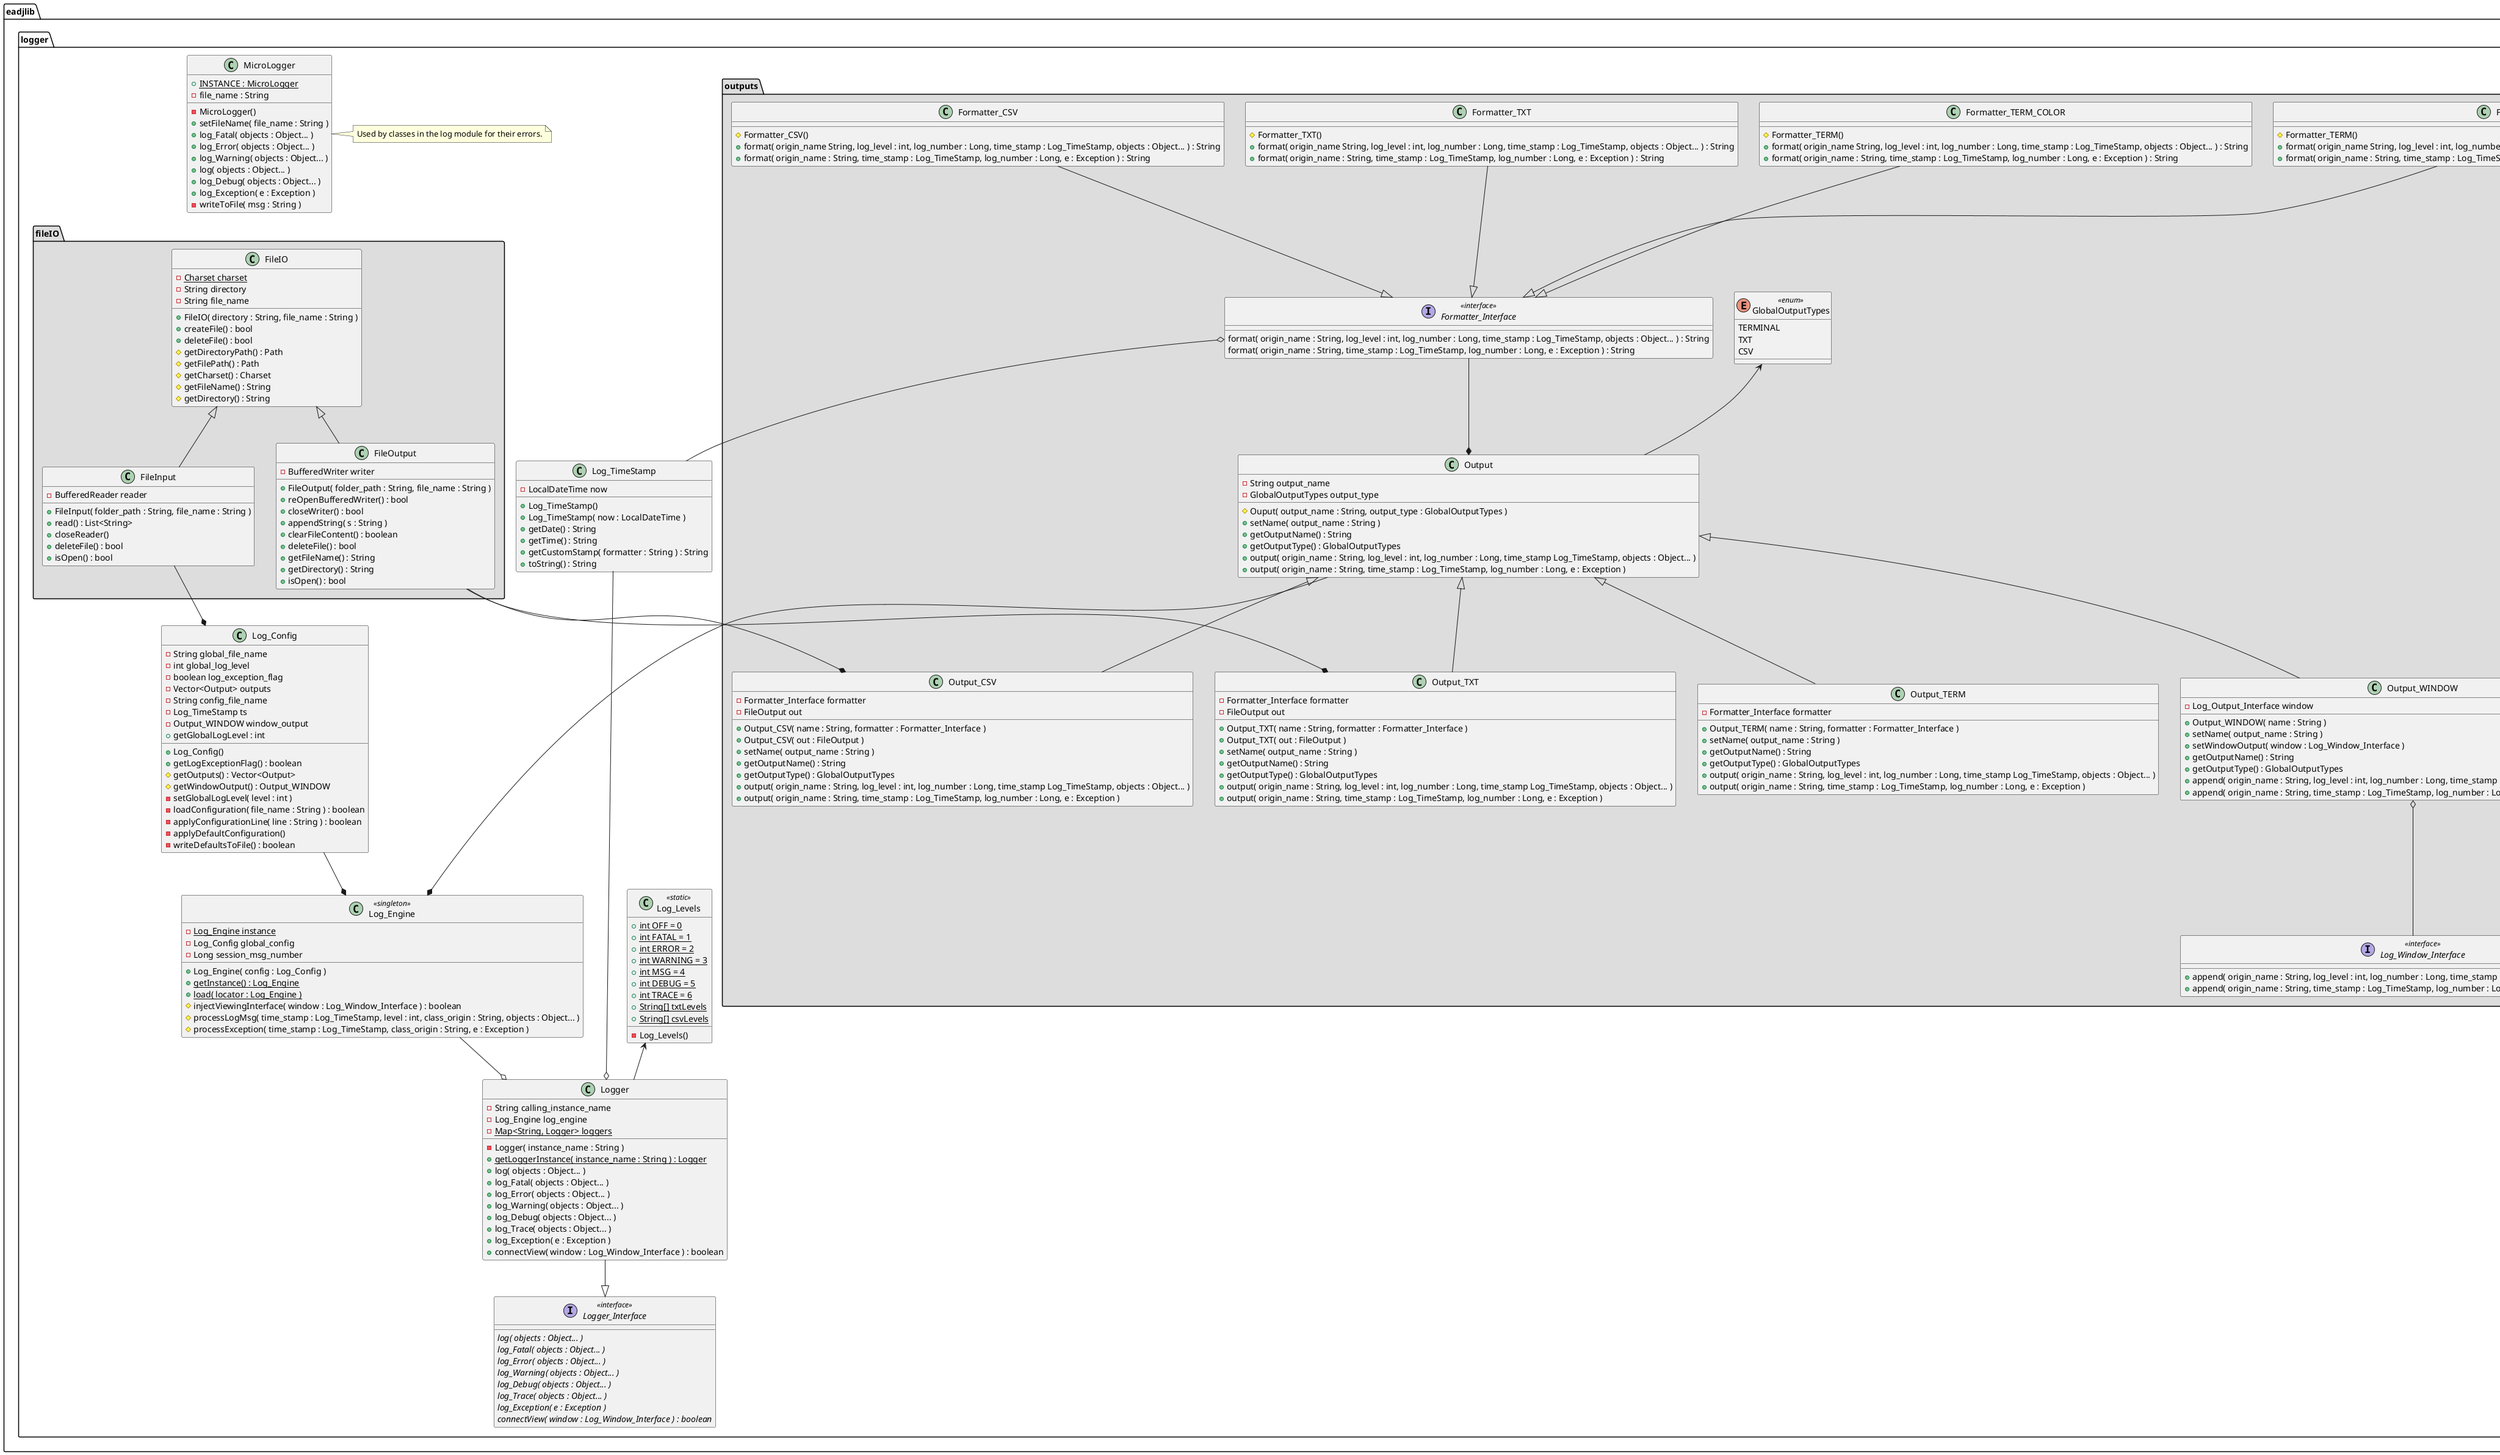 @startuml

package "eadjlib.logger" #FFFFFF {
	Logger --|> Logger_Interface
	Log_Levels <-- Logger
	Log_TimeStamp --o Logger
	Log_Engine --o Logger
	Log_Config --* Log_Engine
	
	interface Logger_Interface <<interface>> {
		{abstract} log( objects : Object... )
		{abstract} log_Fatal( objects : Object... )
		{abstract} log_Error( objects : Object... )
		{abstract} log_Warning( objects : Object... )
		{abstract} log_Debug( objects : Object... )
		{abstract} log_Trace( objects : Object... )
		{abstract} log_Exception( e : Exception )
		{abstract} connectView( window : Log_Window_Interface ) : boolean
	}

	class Logger {
		-String calling_instance_name
		-Log_Engine log_engine
		-{static} Map<String, Logger> loggers
		-Logger( instance_name : String )
		+{static} getLoggerInstance( instance_name : String ) : Logger
		+log( objects : Object... )
		+log_Fatal( objects : Object... )
		+log_Error( objects : Object... )
		+log_Warning( objects : Object... )
		+log_Debug( objects : Object... )
		+log_Trace( objects : Object... )
		+log_Exception( e : Exception )
		+connectView( window : Log_Window_Interface ) : boolean
	}

	class Log_Engine <<singleton>> {
		-{static} Log_Engine instance
		-Log_Config global_config
		-Long session_msg_number
		+Log_Engine( config : Log_Config )
		+{static} getInstance() : Log_Engine
		+{static} load( locator : Log_Engine )
		#injectViewingInterface( window : Log_Window_Interface ) : boolean
		#processLogMsg( time_stamp : Log_TimeStamp, level : int, class_origin : String, objects : Object... )
		#processException( time_stamp : Log_TimeStamp, class_origin : String, e : Exception )
	}

	class Log_Config {
		-String global_file_name
		-int global_log_level
		-boolean log_exception_flag
		-Vector<Output> outputs
		-String config_file_name
		-Log_TimeStamp ts
		-Output_WINDOW window_output
		+Log_Config()
		+getGlobalLogLevel : int
		+getLogExceptionFlag() : boolean
		#getOutputs() : Vector<Output>
		#getWindowOutput() : Output_WINDOW
		-setGlobalLogLevel( level : int )
		-loadConfiguration( file_name : String ) : boolean
		-applyConfigurationLine( line : String ) : boolean
		-applyDefaultConfiguration()
		-writeDefaultsToFile() : boolean
	}

	class Log_Levels <<static>> {
		-Log_Levels()
		+{static} int OFF = 0
		+{static} int FATAL = 1
		+{static} int ERROR = 2
		+{static} int WARNING = 3
		+{static} int MSG = 4
		+{static} int DEBUG = 5
		+{static} int TRACE = 6
		+{static} String[] txtLevels
		+{static} String[] csvLevels
	}

	class Log_TimeStamp {
		-LocalDateTime now
		+Log_TimeStamp()
		+Log_TimeStamp( now : LocalDateTime )
		+getDate() : String
		+getTime() : String
		+getCustomStamp( formatter : String ) : String
		+toString() : String
	}

	package "eadjlib.logger.outputs" #DDDDDD {
		interface Formatter_Interface <<interface>> {
			format( origin_name : String, log_level : int, log_number : Long, time_stamp : Log_TimeStamp, objects : Object... ) : String
			format( origin_name : String, time_stamp : Log_TimeStamp, log_number : Long, e : Exception ) : String
		}

		interface Log_Window_Interface <<interface>> {
            +append( origin_name : String, log_level : int, log_number : Long, time_stamp Log_TimeStamp, objects : Object... )
            +append( origin_name : String, time_stamp : Log_TimeStamp, log_number : Long, e : Exception )
		}

		class Formatter_TERM {
			#Formatter_TERM()
			+format( origin_name String, log_level : int, log_number : Long, time_stamp : Log_TimeStamp, objects : Object... ) : String
			+format( origin_name : String, time_stamp : Log_TimeStamp, log_number : Long, e : Exception ) : String
		}

		class Formatter_TERM_COLOR {
			#Formatter_TERM()
			+format( origin_name String, log_level : int, log_number : Long, time_stamp : Log_TimeStamp, objects : Object... ) : String
			+format( origin_name : String, time_stamp : Log_TimeStamp, log_number : Long, e : Exception ) : String
		}

		class Formatter_TXT {
			#Formatter_TXT()
			+format( origin_name String, log_level : int, log_number : Long, time_stamp : Log_TimeStamp, objects : Object... ) : String
			+format( origin_name : String, time_stamp : Log_TimeStamp, log_number : Long, e : Exception ) : String
		}

		class Formatter_CSV {
			#Formatter_CSV()
			+format( origin_name String, log_level : int, log_number : Long, time_stamp : Log_TimeStamp, objects : Object... ) : String
			+format( origin_name : String, time_stamp : Log_TimeStamp, log_number : Long, e : Exception ) : String
		}

		class Output {
			-String output_name
			-GlobalOutputTypes output_type
			#Ouput( output_name : String, output_type : GlobalOutputTypes )
			+setName( output_name : String )
			+getOutputName() : String
			+getOutputType() : GlobalOutputTypes
			+output( origin_name : String, log_level : int, log_number : Long, time_stamp Log_TimeStamp, objects : Object... )
			+output( origin_name : String, time_stamp : Log_TimeStamp, log_number : Long, e : Exception )
		}

		class Output_TERM {
			-Formatter_Interface formatter
			+Output_TERM( name : String, formatter : Formatter_Interface )
			+setName( output_name : String )
			+getOutputName() : String
			+getOutputType() : GlobalOutputTypes
			+output( origin_name : String, log_level : int, log_number : Long, time_stamp Log_TimeStamp, objects : Object... )
			+output( origin_name : String, time_stamp : Log_TimeStamp, log_number : Long, e : Exception )
		}

		class Output_TXT {
			-Formatter_Interface formatter
			-FileOutput out
			+Output_TXT( name : String, formatter : Formatter_Interface )
			+Output_TXT( out : FileOutput )
			+setName( output_name : String )
			+getOutputName() : String
			+getOutputType() : GlobalOutputTypes
			+output( origin_name : String, log_level : int, log_number : Long, time_stamp Log_TimeStamp, objects : Object... )
			+output( origin_name : String, time_stamp : Log_TimeStamp, log_number : Long, e : Exception )
		}

		class Output_CSV {
			-Formatter_Interface formatter
			-FileOutput out
			+Output_CSV( name : String, formatter : Formatter_Interface )
			+Output_CSV( out : FileOutput )
			+setName( output_name : String )
			+getOutputName() : String
			+getOutputType() : GlobalOutputTypes
			+output( origin_name : String, log_level : int, log_number : Long, time_stamp Log_TimeStamp, objects : Object... )
			+output( origin_name : String, time_stamp : Log_TimeStamp, log_number : Long, e : Exception )
		}

		class Output_WINDOW {
		    -Log_Output_Interface window
			+Output_WINDOW( name : String )
			+setName( output_name : String )
			+setWindowOutput( window : Log_Window_Interface )
			+getOutputName() : String
			+getOutputType() : GlobalOutputTypes
			+append( origin_name : String, log_level : int, log_number : Long, time_stamp Log_TimeStamp, objects : Object... )
			+append( origin_name : String, time_stamp : Log_TimeStamp, log_number : Long, e : Exception )
		}

		enum GlobalOutputTypes <<enum>> {
			TERMINAL
			TXT
			CSV
		}

		Formatter_TERM --|> Formatter_Interface
		Formatter_TERM_COLOR --|> Formatter_Interface
		Formatter_TXT --|> Formatter_Interface
		Formatter_CSV --|> Formatter_Interface

		Formatter_Interface o-- Log_TimeStamp
		GlobalOutputTypes <-- Output
		Output --* Log_Engine

		Output <|-- Output_TERM
		Output <|-- Output_TXT
		Output <|-- Output_CSV
		Output <|-- Output_WINDOW

        Output_WINDOW o-- Log_Window_Interface
		Output *-up- Formatter_Interface
	}
	
	package "eadjlib.logger.fileIO" #DDDDDD {
		class FileIO {
			-{static} Charset charset
			-String directory
			-String file_name
			+FileIO( directory : String, file_name : String )
			+createFile() : bool
			+deleteFile() : bool
			#getDirectoryPath() : Path
			#getFilePath() : Path
			#getCharset() : Charset
			#getFileName() : String
			#getDirectory() : String
		}
		
		class FileInput {
			-BufferedReader reader
			+FileInput( folder_path : String, file_name : String )
			+read() : List<String>
			+closeReader()
			+deleteFile() : bool
			+isOpen() : bool
		}
		
		class FileOutput {
			-BufferedWriter writer
			+FileOutput( folder_path : String, file_name : String )
			+reOpenBufferedWriter() : bool
			+closeWriter() : bool
			+appendString( s : String )
			+clearFileContent() : boolean
			+deleteFile() : bool
			+getFileName() : String
			+getDirectory() : String
			+isOpen() : bool
		}
		
		FileIO <|-- FileOutput
		FileIO <|-- FileInput
	}
	
	FileOutput --* Output_TXT
	FileOutput --* Output_CSV
	FileInput --* Log_Config
	
	class MicroLogger { 
		-MicroLogger()
		+setFileName( file_name : String )
		+log_Fatal( objects : Object... )
		+log_Error( objects : Object... )
		+log_Warning( objects : Object... )
		+log( objects : Object... )
		+log_Debug( objects : Object... )
		+log_Exception( e : Exception )
		-writeToFile( msg : String )
		+{static} INSTANCE : MicroLogger
		-file_name : String
	}
	note right: Used by classes in the log module for their errors.
}

@enduml